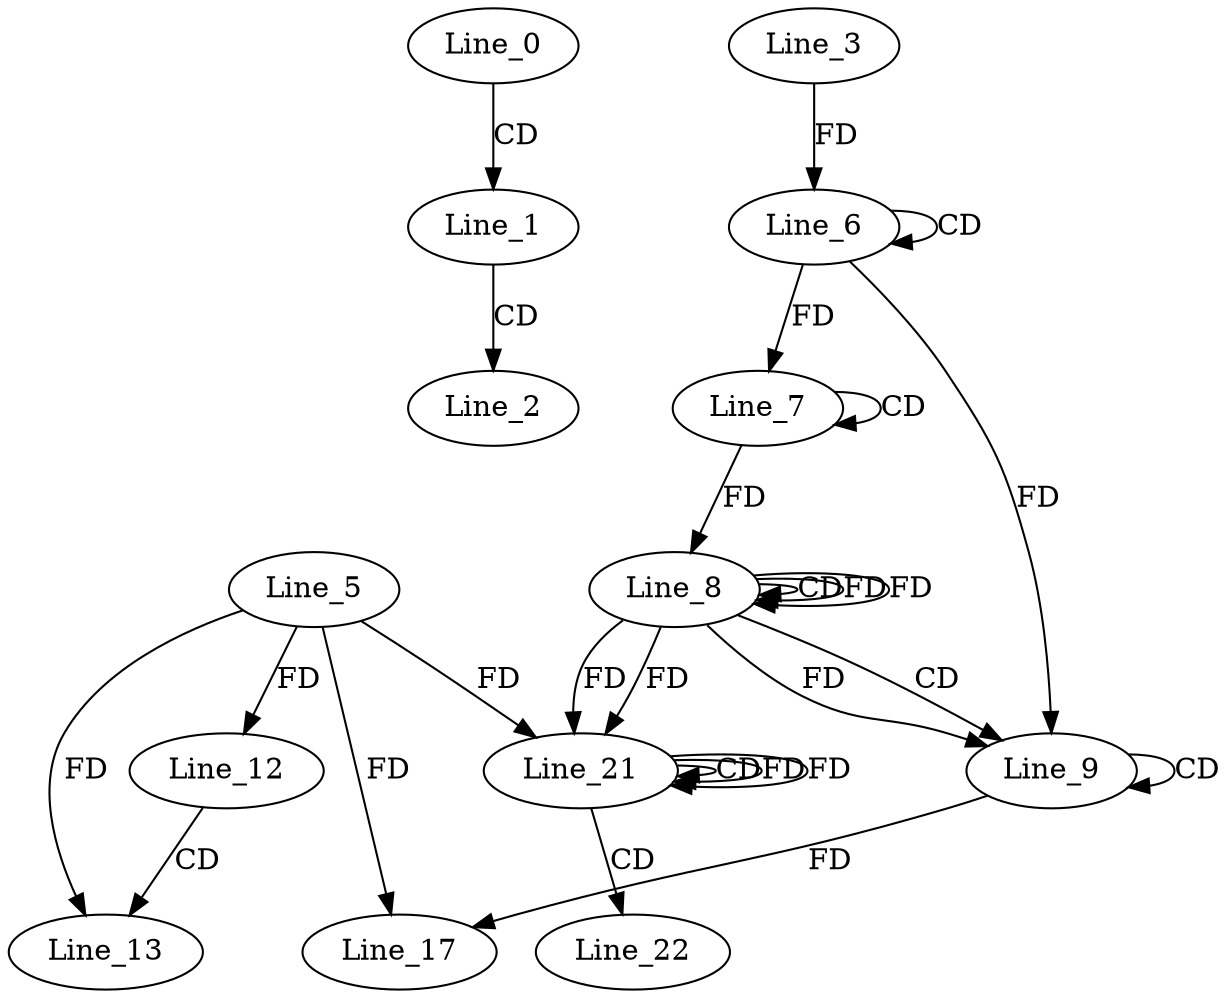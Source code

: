 digraph G {
  Line_0;
  Line_1;
  Line_2;
  Line_6;
  Line_6;
  Line_3;
  Line_7;
  Line_7;
  Line_8;
  Line_8;
  Line_8;
  Line_9;
  Line_9;
  Line_5;
  Line_12;
  Line_13;
  Line_17;
  Line_17;
  Line_21;
  Line_21;
  Line_21;
  Line_22;
  Line_0 -> Line_1 [ label="CD" ];
  Line_1 -> Line_2 [ label="CD" ];
  Line_6 -> Line_6 [ label="CD" ];
  Line_3 -> Line_6 [ label="FD" ];
  Line_7 -> Line_7 [ label="CD" ];
  Line_6 -> Line_7 [ label="FD" ];
  Line_7 -> Line_8 [ label="FD" ];
  Line_8 -> Line_8 [ label="CD" ];
  Line_8 -> Line_8 [ label="FD" ];
  Line_8 -> Line_9 [ label="CD" ];
  Line_9 -> Line_9 [ label="CD" ];
  Line_6 -> Line_9 [ label="FD" ];
  Line_8 -> Line_9 [ label="FD" ];
  Line_5 -> Line_12 [ label="FD" ];
  Line_12 -> Line_13 [ label="CD" ];
  Line_5 -> Line_13 [ label="FD" ];
  Line_9 -> Line_17 [ label="FD" ];
  Line_5 -> Line_17 [ label="FD" ];
  Line_8 -> Line_21 [ label="FD" ];
  Line_5 -> Line_21 [ label="FD" ];
  Line_21 -> Line_21 [ label="CD" ];
  Line_21 -> Line_21 [ label="FD" ];
  Line_8 -> Line_21 [ label="FD" ];
  Line_21 -> Line_22 [ label="CD" ];
  Line_8 -> Line_8 [ label="FD" ];
  Line_21 -> Line_21 [ label="FD" ];
}
